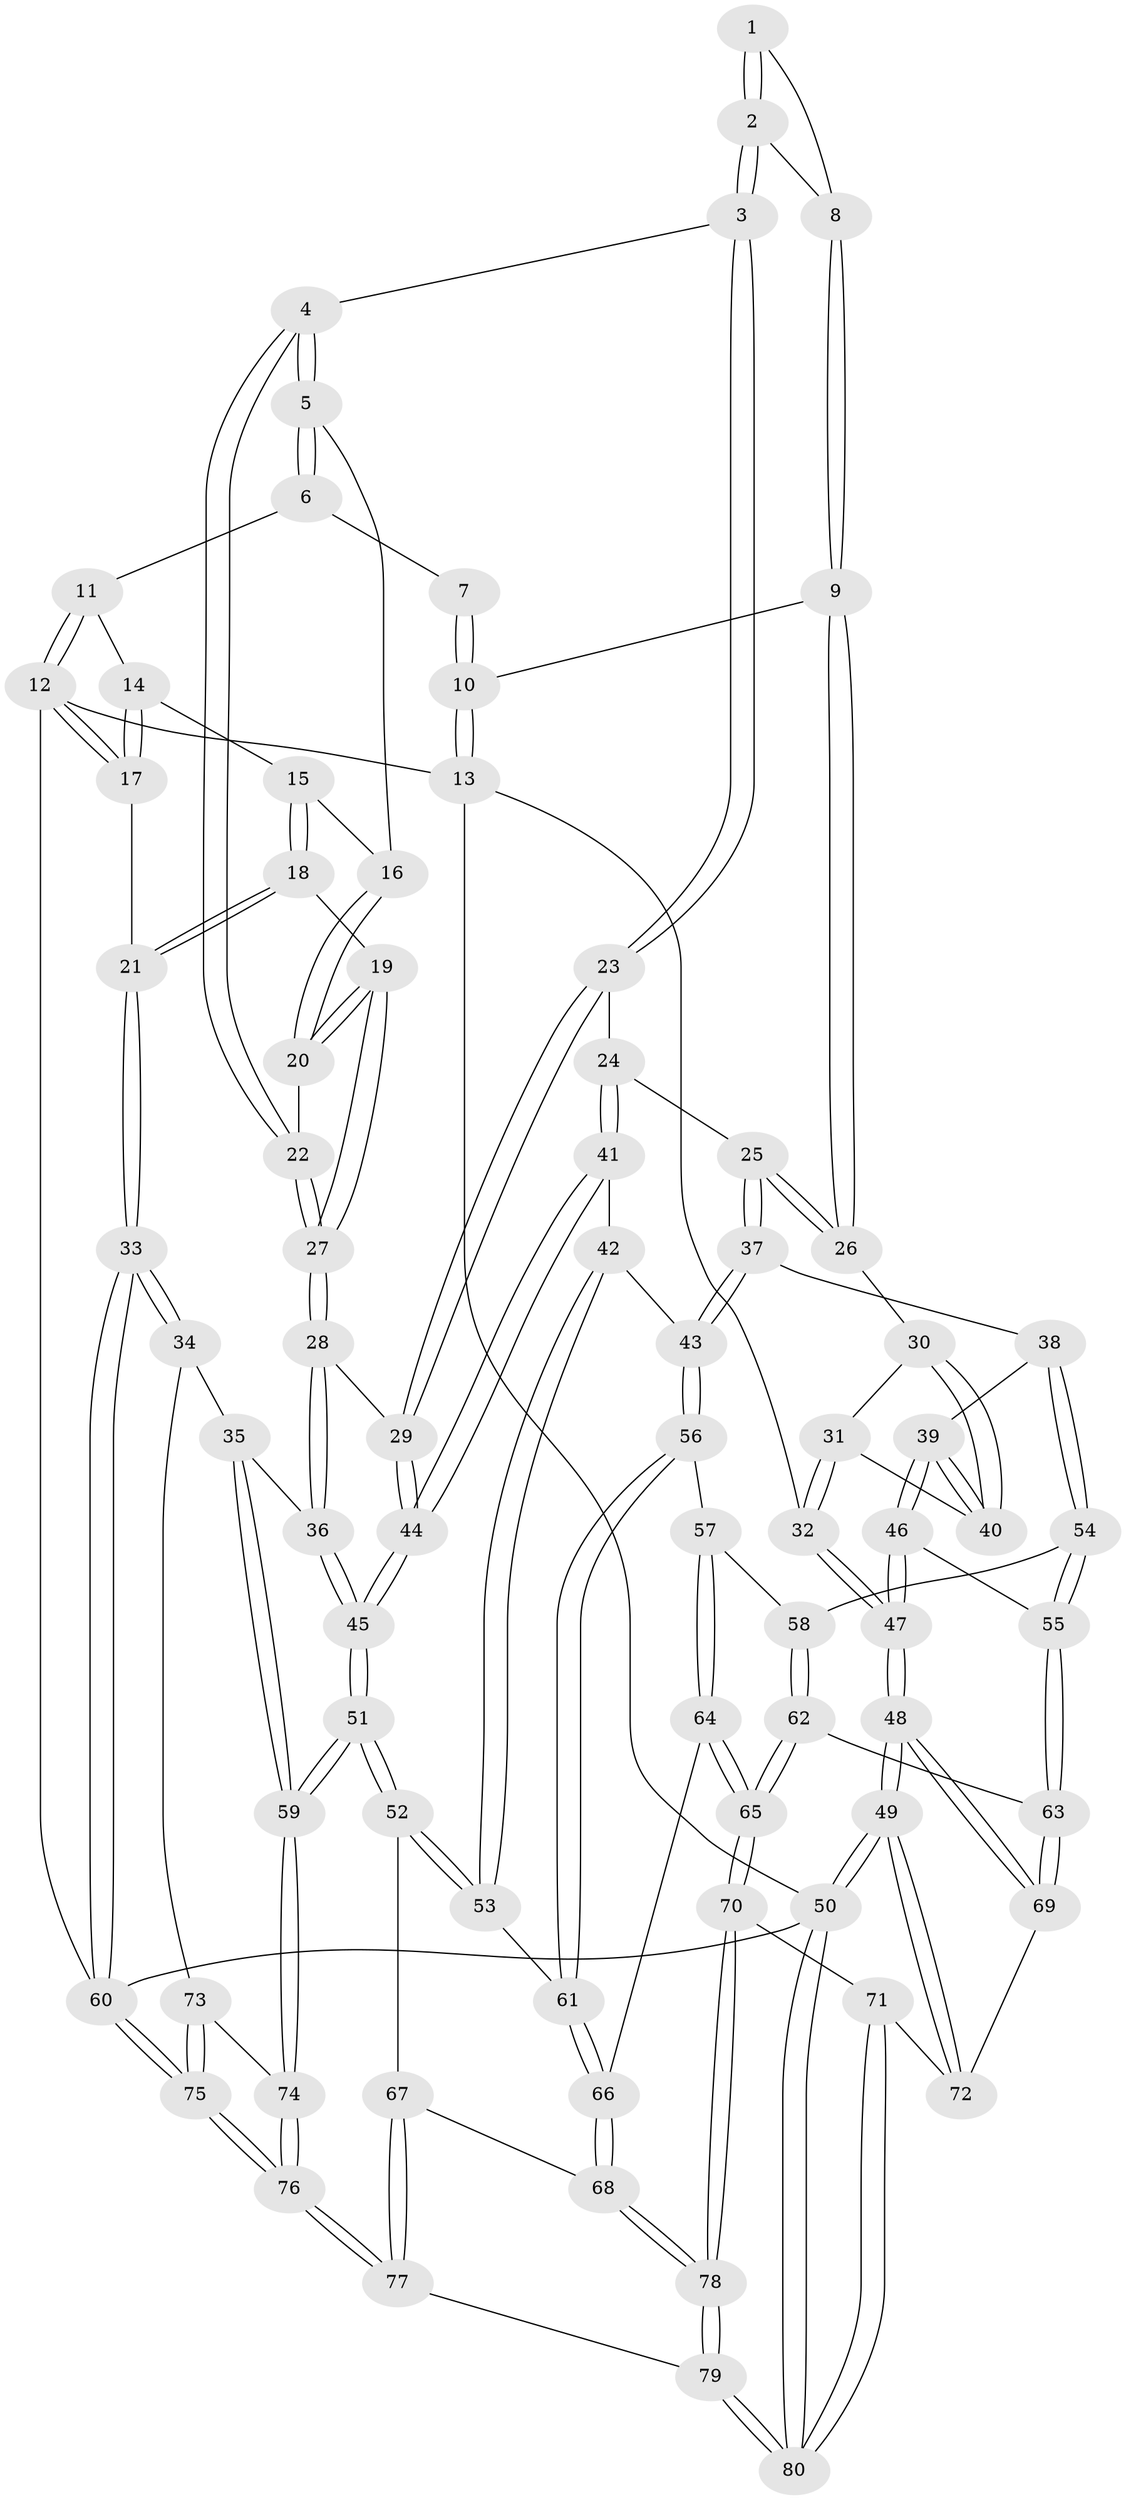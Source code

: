 // coarse degree distribution, {2: 0.1875, 3: 0.4375, 4: 0.3125, 5: 0.0625}
// Generated by graph-tools (version 1.1) at 2025/54/03/04/25 22:54:33]
// undirected, 80 vertices, 197 edges
graph export_dot {
  node [color=gray90,style=filled];
  1 [pos="+0.3710792069837851+0"];
  2 [pos="+0.5795479690171836+0.18037647532600581"];
  3 [pos="+0.5867862514218648+0.1828524845142548"];
  4 [pos="+0.7037606155558584+0.14605951756880475"];
  5 [pos="+0.7416269666314987+0.00442113775400541"];
  6 [pos="+0.7732271741888794+0"];
  7 [pos="+0.36929463871777635+0"];
  8 [pos="+0.40417020530548475+0.1874791551635124"];
  9 [pos="+0.33454571807759165+0.24563306003581473"];
  10 [pos="+0.09057749658585137+0"];
  11 [pos="+0.9070866428507929+0"];
  12 [pos="+1+0"];
  13 [pos="+0+0"];
  14 [pos="+0.9541826789667069+0.12436836286407775"];
  15 [pos="+0.9497592944133895+0.12985113875904705"];
  16 [pos="+0.9380018553098819+0.13316048351951904"];
  17 [pos="+1+0.07200142781435173"];
  18 [pos="+1+0.28006499838339166"];
  19 [pos="+0.9480123734292762+0.2747237426339505"];
  20 [pos="+0.8915772526832126+0.17315625473930282"];
  21 [pos="+1+0.35939624914396884"];
  22 [pos="+0.7106187548416938+0.15460117386399028"];
  23 [pos="+0.5599145766358181+0.29387102111738217"];
  24 [pos="+0.5094186936325967+0.3935187307129061"];
  25 [pos="+0.403015548434139+0.371755333594426"];
  26 [pos="+0.3219659249035486+0.26901275418901677"];
  27 [pos="+0.7859642981932949+0.3270291963410712"];
  28 [pos="+0.7758063780922465+0.39559852584915345"];
  29 [pos="+0.7466501181063643+0.4045381904612506"];
  30 [pos="+0.30169666041228116+0.2739486533177709"];
  31 [pos="+0+0.21831771003742473"];
  32 [pos="+0+0.12503980892070415"];
  33 [pos="+1+0.5640792896158088"];
  34 [pos="+1+0.5709880911544775"];
  35 [pos="+0.9031066996598716+0.5111048643752798"];
  36 [pos="+0.8184063778168474+0.4492978989920221"];
  37 [pos="+0.3266490589070591+0.5252465581176903"];
  38 [pos="+0.24357103201959066+0.5238612412735694"];
  39 [pos="+0.20695839167123717+0.4833647733073361"];
  40 [pos="+0.20555929546060323+0.47078746587511394"];
  41 [pos="+0.5628377334470434+0.4732646670830311"];
  42 [pos="+0.5562878502649935+0.48074261110590727"];
  43 [pos="+0.3778083379101222+0.5732209971587289"];
  44 [pos="+0.5918541513647823+0.4795977451124506"];
  45 [pos="+0.6747932424693818+0.6361278146960196"];
  46 [pos="+0+0.5494666831442153"];
  47 [pos="+0+0.5273620028043586"];
  48 [pos="+0+0.7558821638988168"];
  49 [pos="+0+1"];
  50 [pos="+0+1"];
  51 [pos="+0.6867554205709954+0.7154517232735013"];
  52 [pos="+0.6211302313846078+0.7310296649777224"];
  53 [pos="+0.504984867570802+0.6645113884530053"];
  54 [pos="+0.23341512214134555+0.5485417059577996"];
  55 [pos="+0.10197466957251608+0.6755741088756038"];
  56 [pos="+0.4024614951110043+0.665154271023964"];
  57 [pos="+0.3715854266786296+0.6839279275833198"];
  58 [pos="+0.2600450581110398+0.6742322603700467"];
  59 [pos="+0.69817935877034+0.7208111488232756"];
  60 [pos="+1+1"];
  61 [pos="+0.40826761701911524+0.6680691933440863"];
  62 [pos="+0.18841059154501652+0.7446303913132132"];
  63 [pos="+0.1275410705058795+0.7247797963015616"];
  64 [pos="+0.3277851229476486+0.7596090744188466"];
  65 [pos="+0.26391965194934097+0.8324759575768383"];
  66 [pos="+0.45281562135397+0.8316490668045695"];
  67 [pos="+0.5985320428085117+0.7588728488140318"];
  68 [pos="+0.4558859550423936+0.8391086919157356"];
  69 [pos="+0.0988533718999868+0.7699525424057122"];
  70 [pos="+0.26702347962859563+0.849705448409353"];
  71 [pos="+0.20553603947000684+0.8918564438298537"];
  72 [pos="+0.04106879485280278+0.9174321276968402"];
  73 [pos="+0.8892190044122076+0.7456479305103375"];
  74 [pos="+0.7738167983896576+0.7940087927594011"];
  75 [pos="+1+1"];
  76 [pos="+0.7991195058473819+1"];
  77 [pos="+0.5654947183195804+1"];
  78 [pos="+0.41144291276155576+0.966290289516872"];
  79 [pos="+0.46960298624568747+1"];
  80 [pos="+0.1973450251780995+1"];
  1 -- 2;
  1 -- 2;
  1 -- 8;
  2 -- 3;
  2 -- 3;
  2 -- 8;
  3 -- 4;
  3 -- 23;
  3 -- 23;
  4 -- 5;
  4 -- 5;
  4 -- 22;
  4 -- 22;
  5 -- 6;
  5 -- 6;
  5 -- 16;
  6 -- 7;
  6 -- 11;
  7 -- 10;
  7 -- 10;
  8 -- 9;
  8 -- 9;
  9 -- 10;
  9 -- 26;
  9 -- 26;
  10 -- 13;
  10 -- 13;
  11 -- 12;
  11 -- 12;
  11 -- 14;
  12 -- 13;
  12 -- 17;
  12 -- 17;
  12 -- 60;
  13 -- 32;
  13 -- 50;
  14 -- 15;
  14 -- 17;
  14 -- 17;
  15 -- 16;
  15 -- 18;
  15 -- 18;
  16 -- 20;
  16 -- 20;
  17 -- 21;
  18 -- 19;
  18 -- 21;
  18 -- 21;
  19 -- 20;
  19 -- 20;
  19 -- 27;
  19 -- 27;
  20 -- 22;
  21 -- 33;
  21 -- 33;
  22 -- 27;
  22 -- 27;
  23 -- 24;
  23 -- 29;
  23 -- 29;
  24 -- 25;
  24 -- 41;
  24 -- 41;
  25 -- 26;
  25 -- 26;
  25 -- 37;
  25 -- 37;
  26 -- 30;
  27 -- 28;
  27 -- 28;
  28 -- 29;
  28 -- 36;
  28 -- 36;
  29 -- 44;
  29 -- 44;
  30 -- 31;
  30 -- 40;
  30 -- 40;
  31 -- 32;
  31 -- 32;
  31 -- 40;
  32 -- 47;
  32 -- 47;
  33 -- 34;
  33 -- 34;
  33 -- 60;
  33 -- 60;
  34 -- 35;
  34 -- 73;
  35 -- 36;
  35 -- 59;
  35 -- 59;
  36 -- 45;
  36 -- 45;
  37 -- 38;
  37 -- 43;
  37 -- 43;
  38 -- 39;
  38 -- 54;
  38 -- 54;
  39 -- 40;
  39 -- 40;
  39 -- 46;
  39 -- 46;
  41 -- 42;
  41 -- 44;
  41 -- 44;
  42 -- 43;
  42 -- 53;
  42 -- 53;
  43 -- 56;
  43 -- 56;
  44 -- 45;
  44 -- 45;
  45 -- 51;
  45 -- 51;
  46 -- 47;
  46 -- 47;
  46 -- 55;
  47 -- 48;
  47 -- 48;
  48 -- 49;
  48 -- 49;
  48 -- 69;
  48 -- 69;
  49 -- 50;
  49 -- 50;
  49 -- 72;
  49 -- 72;
  50 -- 80;
  50 -- 80;
  50 -- 60;
  51 -- 52;
  51 -- 52;
  51 -- 59;
  51 -- 59;
  52 -- 53;
  52 -- 53;
  52 -- 67;
  53 -- 61;
  54 -- 55;
  54 -- 55;
  54 -- 58;
  55 -- 63;
  55 -- 63;
  56 -- 57;
  56 -- 61;
  56 -- 61;
  57 -- 58;
  57 -- 64;
  57 -- 64;
  58 -- 62;
  58 -- 62;
  59 -- 74;
  59 -- 74;
  60 -- 75;
  60 -- 75;
  61 -- 66;
  61 -- 66;
  62 -- 63;
  62 -- 65;
  62 -- 65;
  63 -- 69;
  63 -- 69;
  64 -- 65;
  64 -- 65;
  64 -- 66;
  65 -- 70;
  65 -- 70;
  66 -- 68;
  66 -- 68;
  67 -- 68;
  67 -- 77;
  67 -- 77;
  68 -- 78;
  68 -- 78;
  69 -- 72;
  70 -- 71;
  70 -- 78;
  70 -- 78;
  71 -- 72;
  71 -- 80;
  71 -- 80;
  73 -- 74;
  73 -- 75;
  73 -- 75;
  74 -- 76;
  74 -- 76;
  75 -- 76;
  75 -- 76;
  76 -- 77;
  76 -- 77;
  77 -- 79;
  78 -- 79;
  78 -- 79;
  79 -- 80;
  79 -- 80;
}
